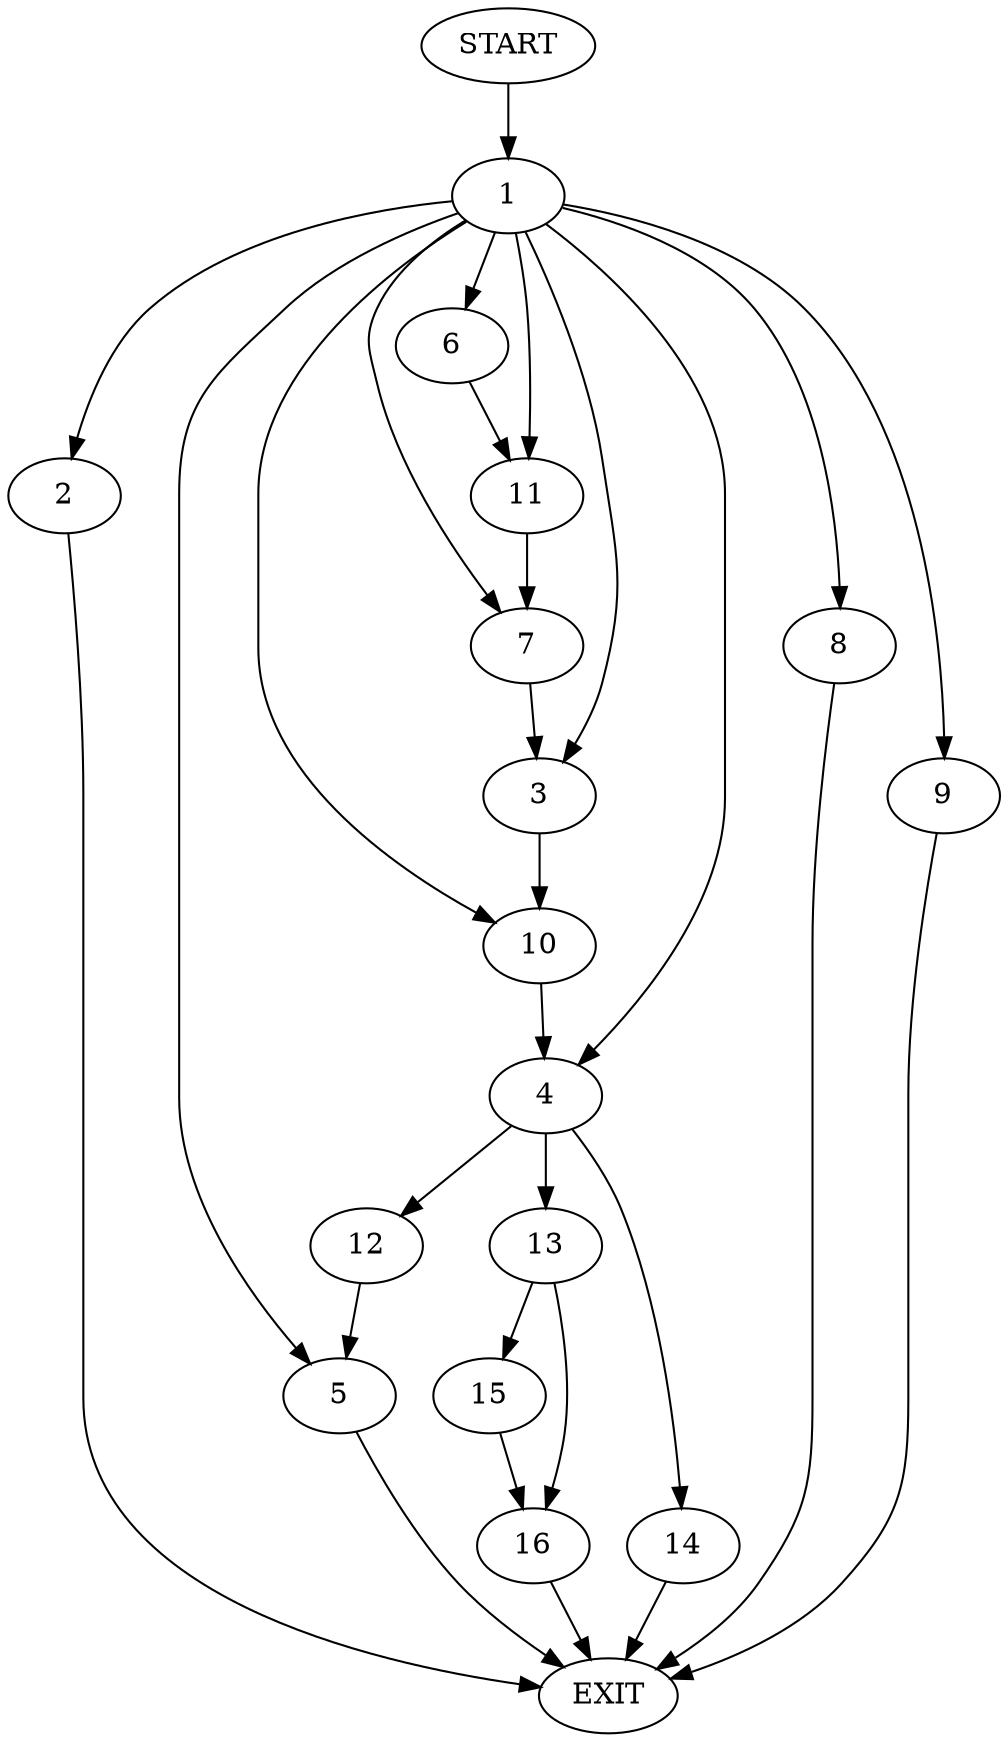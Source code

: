 digraph {
0 [label="START"]
17 [label="EXIT"]
0 -> 1
1 -> 2
1 -> 3
1 -> 4
1 -> 5
1 -> 6
1 -> 7
1 -> 8
1 -> 9
1 -> 10
1 -> 11
3 -> 10
2 -> 17
8 -> 17
6 -> 11
7 -> 3
5 -> 17
10 -> 4
9 -> 17
4 -> 12
4 -> 13
4 -> 14
11 -> 7
14 -> 17
13 -> 15
13 -> 16
12 -> 5
15 -> 16
16 -> 17
}
